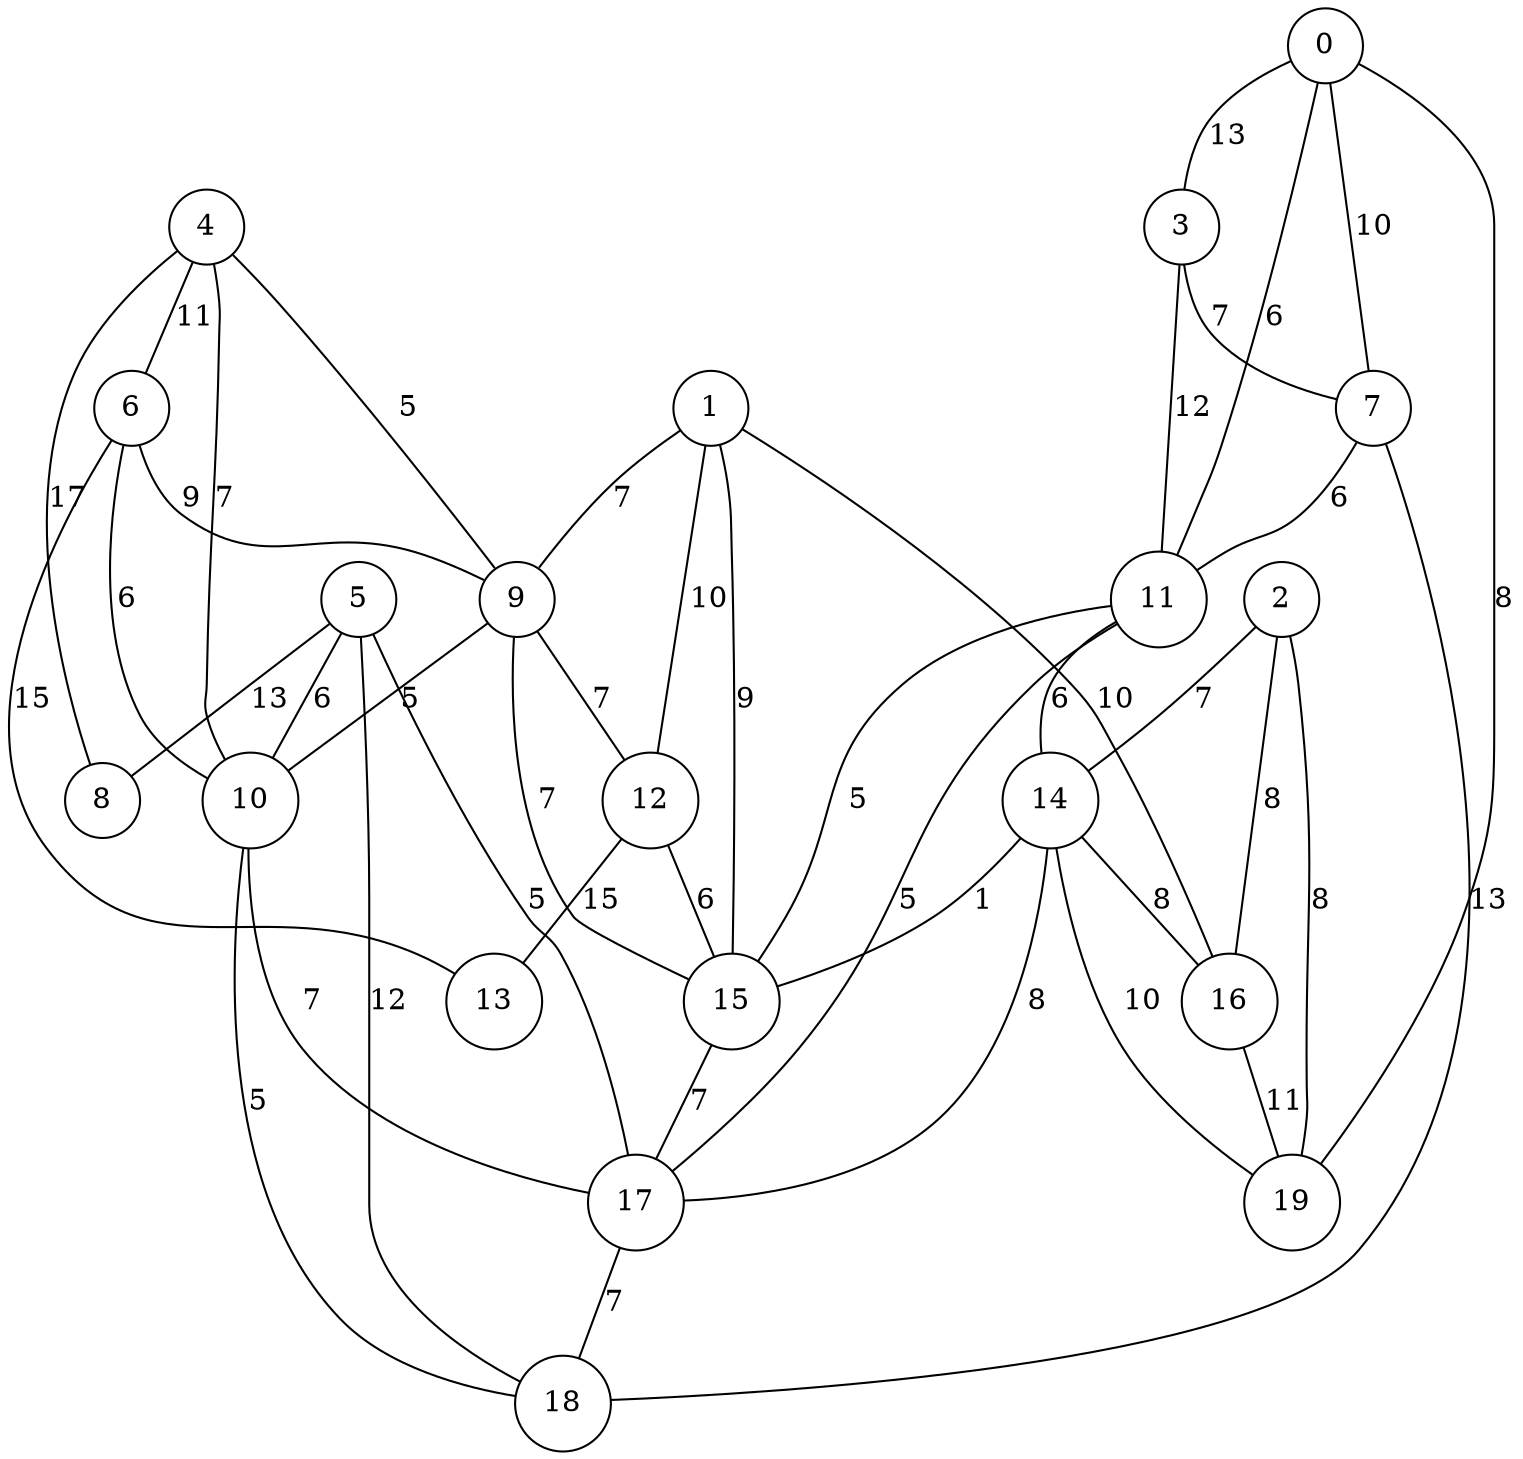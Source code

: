 graph qubit_interaction_graph {
    node [shape=circle];
    0 -- 7 [label=10];
    0 -- 11 [label=6];
    0 -- 19 [label=8];
    0 -- 3 [label=13];
    1 -- 15 [label=9];
    1 -- 12 [label=10];
    1 -- 16 [label=10];
    1 -- 9 [label=7];
    2 -- 16 [label=8];
    2 -- 19 [label=8];
    2 -- 14 [label=7];
    3 -- 7 [label=7];
    3 -- 11 [label=12];
    4 -- 9 [label=5];
    4 -- 6 [label=11];
    4 -- 8 [label=17];
    4 -- 10 [label=7];
    5 -- 18 [label=12];
    5 -- 8 [label=13];
    5 -- 17 [label=5];
    5 -- 10 [label=6];
    6 -- 13 [label=15];
    6 -- 9 [label=9];
    6 -- 10 [label=6];
    7 -- 18 [label=13];
    7 -- 11 [label=6];
    9 -- 12 [label=7];
    9 -- 10 [label=5];
    9 -- 15 [label=7];
    10 -- 18 [label=5];
    10 -- 17 [label=7];
    11 -- 14 [label=6];
    11 -- 15 [label=5];
    11 -- 17 [label=5];
    12 -- 13 [label=15];
    12 -- 15 [label=6];
    14 -- 17 [label=8];
    14 -- 19 [label=10];
    14 -- 16 [label=8];
    14 -- 15 [label=1];
    15 -- 17 [label=7];
    16 -- 19 [label=11];
    17 -- 18 [label=7];
}